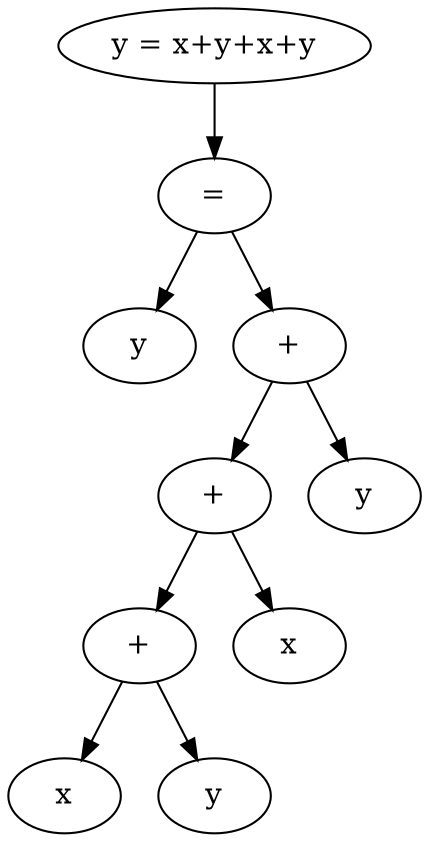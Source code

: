 digraph{
root [label="y = x+y+x+y"]
root0 [label="="]
root -> root0
root00 [label="y"]
root0 -> root00
root01 [label="+"]
root0 -> root01
root010 [label="+"]
root01 -> root010
root0100 [label="+"]
root010 -> root0100
root01000 [label="x"]
root0100 -> root01000
root01001 [label="y"]
root0100 -> root01001
root0101 [label="x"]
root010 -> root0101
root011 [label="y"]
root01 -> root011
}
